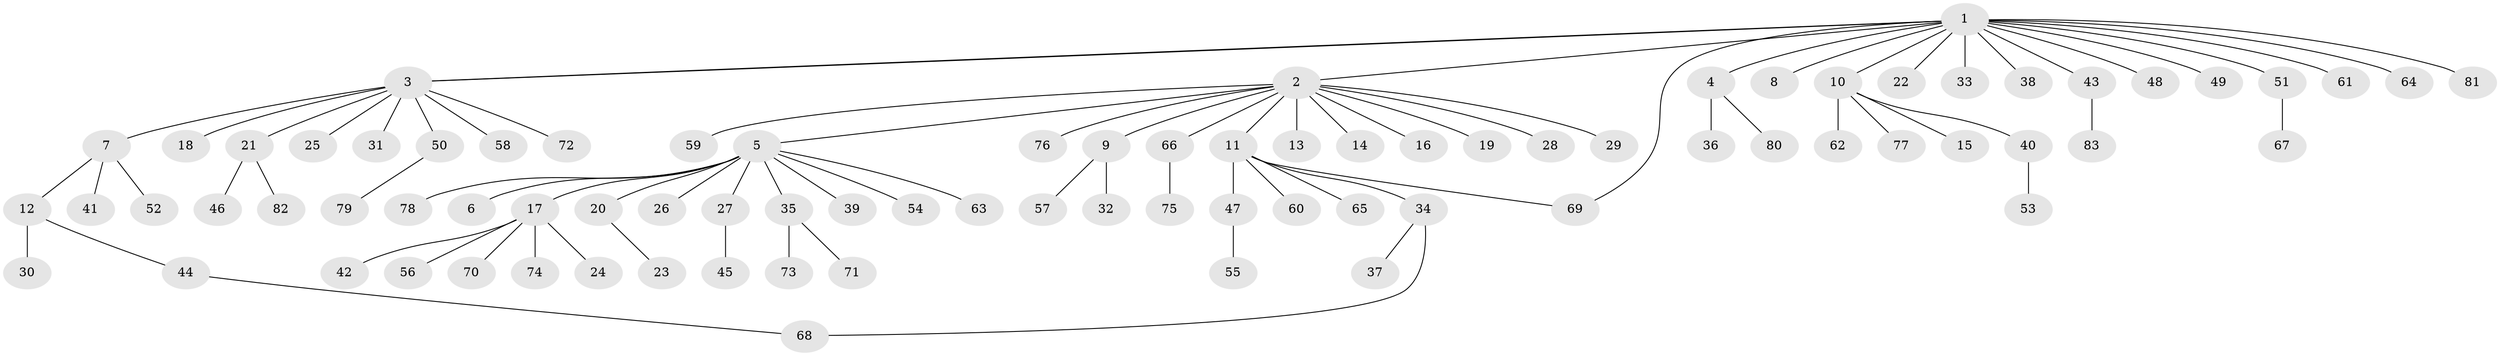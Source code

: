 // coarse degree distribution, {1: 0.926829268292683, 26: 0.024390243902439025, 14: 0.024390243902439025, 2: 0.024390243902439025}
// Generated by graph-tools (version 1.1) at 2025/52/03/04/25 21:52:04]
// undirected, 83 vertices, 85 edges
graph export_dot {
graph [start="1"]
  node [color=gray90,style=filled];
  1;
  2;
  3;
  4;
  5;
  6;
  7;
  8;
  9;
  10;
  11;
  12;
  13;
  14;
  15;
  16;
  17;
  18;
  19;
  20;
  21;
  22;
  23;
  24;
  25;
  26;
  27;
  28;
  29;
  30;
  31;
  32;
  33;
  34;
  35;
  36;
  37;
  38;
  39;
  40;
  41;
  42;
  43;
  44;
  45;
  46;
  47;
  48;
  49;
  50;
  51;
  52;
  53;
  54;
  55;
  56;
  57;
  58;
  59;
  60;
  61;
  62;
  63;
  64;
  65;
  66;
  67;
  68;
  69;
  70;
  71;
  72;
  73;
  74;
  75;
  76;
  77;
  78;
  79;
  80;
  81;
  82;
  83;
  1 -- 2;
  1 -- 3;
  1 -- 3;
  1 -- 4;
  1 -- 8;
  1 -- 10;
  1 -- 22;
  1 -- 33;
  1 -- 38;
  1 -- 43;
  1 -- 48;
  1 -- 49;
  1 -- 51;
  1 -- 61;
  1 -- 64;
  1 -- 69;
  1 -- 81;
  2 -- 5;
  2 -- 9;
  2 -- 11;
  2 -- 13;
  2 -- 14;
  2 -- 16;
  2 -- 19;
  2 -- 28;
  2 -- 29;
  2 -- 59;
  2 -- 66;
  2 -- 76;
  3 -- 7;
  3 -- 18;
  3 -- 21;
  3 -- 25;
  3 -- 31;
  3 -- 50;
  3 -- 58;
  3 -- 72;
  4 -- 36;
  4 -- 80;
  5 -- 6;
  5 -- 17;
  5 -- 20;
  5 -- 26;
  5 -- 27;
  5 -- 35;
  5 -- 39;
  5 -- 54;
  5 -- 63;
  5 -- 78;
  7 -- 12;
  7 -- 41;
  7 -- 52;
  9 -- 32;
  9 -- 57;
  10 -- 15;
  10 -- 40;
  10 -- 62;
  10 -- 77;
  11 -- 34;
  11 -- 47;
  11 -- 60;
  11 -- 65;
  11 -- 69;
  12 -- 30;
  12 -- 44;
  17 -- 24;
  17 -- 42;
  17 -- 56;
  17 -- 70;
  17 -- 74;
  20 -- 23;
  21 -- 46;
  21 -- 82;
  27 -- 45;
  34 -- 37;
  34 -- 68;
  35 -- 71;
  35 -- 73;
  40 -- 53;
  43 -- 83;
  44 -- 68;
  47 -- 55;
  50 -- 79;
  51 -- 67;
  66 -- 75;
}
